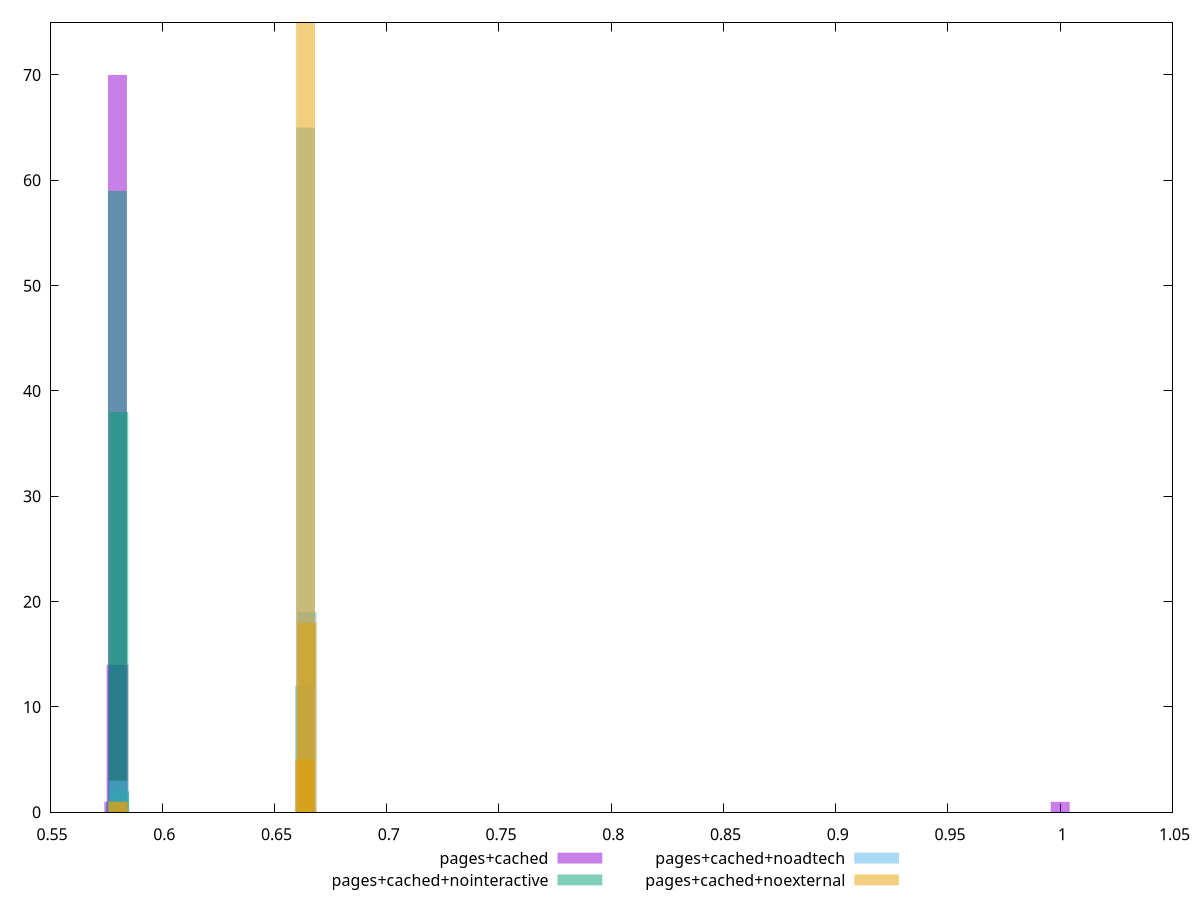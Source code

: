 $_pagesCached <<EOF
0.9999870788998556 1
0.5784139008280625 1
0.5806573962120923 14
0.579433671457167 14
0.5800455338346296 70
EOF
$_pagesCachedNointeractive <<EOF
0.5800217821270306 59
0.5806545331620782 38
0.5793890310919829 1
0.5810763671854433 2
EOF
$_pagesCachedNoadtech <<EOF
0.664507707058325 19
0.5805339591458174 3
0.6638249936606623 65
0.6633698513955538 12
0.580078816880709 1
EOF
$_pagesCachedNoexternal <<EOF
0.6638319711523736 75
0.6645060833343003 18
0.6633263870159285 5
0.5805791166844191 1
0.580073532547974 1
EOF
set key outside below
set terminal pngcairo
set output "report_00004_2020-11-02T20-21-41.718Z/uses-rel-preload/uses-rel-preload_pages+cached_pages+cached+nointeractive_pages+cached+noadtech_pages+cached+noexternal+hist.png"
set boxwidth 0.008431463561435861
set style fill transparent solid 0.5 noborder
set yrange [0:75]
plot $_pagesCached title "pages+cached" with boxes ,$_pagesCachedNointeractive title "pages+cached+nointeractive" with boxes ,$_pagesCachedNoadtech title "pages+cached+noadtech" with boxes ,$_pagesCachedNoexternal title "pages+cached+noexternal" with boxes ,